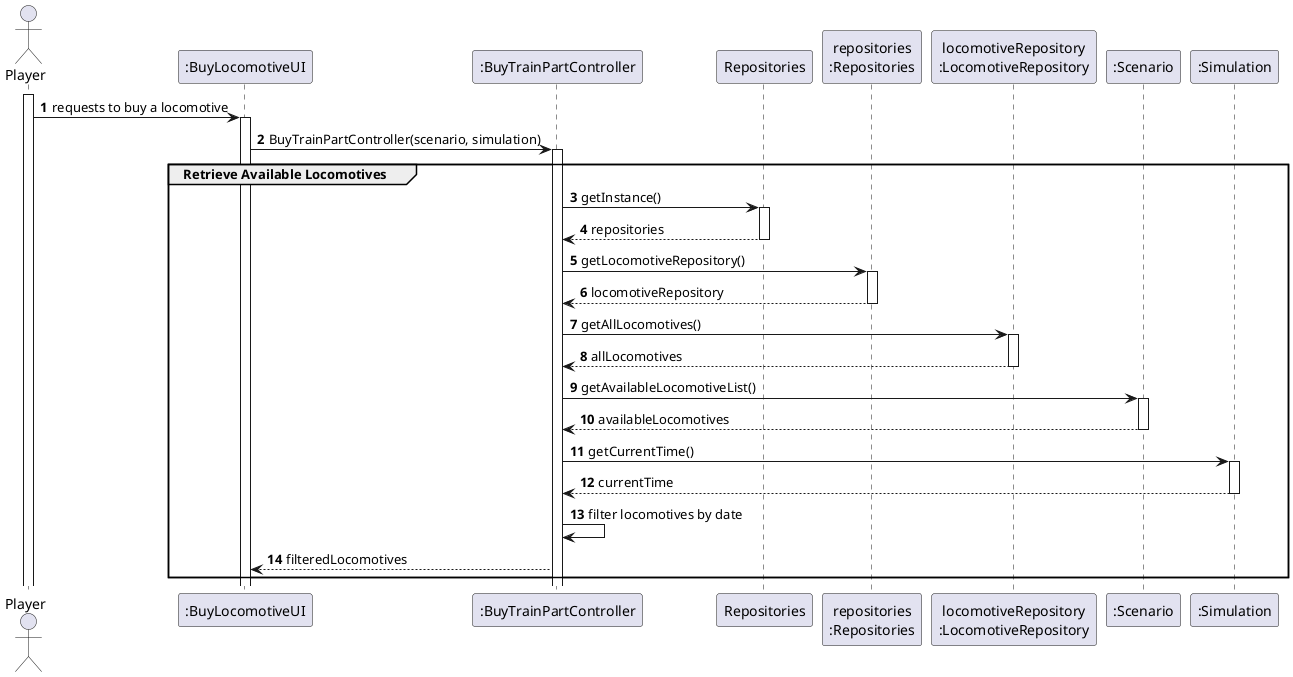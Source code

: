 @startuml retrieve_available_locomotives
skinparam packageStyle rectangle
skinparam shadowing false
skinparam linetype ortho
autonumber

actor "Player" as PLY
participant ":BuyLocomotiveUI" as UI
participant ":BuyTrainPartController" as CTRL
participant "Repositories" as REPOS
participant "repositories\n:Repositories" as REPOS_INST
participant "locomotiveRepository\n:LocomotiveRepository" as LOC_REP_INST
participant ":Scenario" as SCENARIO
participant ":Simulation" as SIMULATION

activate PLY
PLY -> UI : requests to buy a locomotive
activate UI
UI -> CTRL : BuyTrainPartController(scenario, simulation)
activate CTRL

group Retrieve Available Locomotives
    CTRL -> REPOS : getInstance()
    activate REPOS
    REPOS --> CTRL : repositories
    deactivate REPOS

    CTRL -> REPOS_INST : getLocomotiveRepository()
    activate REPOS_INST
    REPOS_INST --> CTRL : locomotiveRepository
    deactivate REPOS_INST

    CTRL -> LOC_REP_INST : getAllLocomotives()
    activate LOC_REP_INST
    LOC_REP_INST --> CTRL : allLocomotives
    deactivate LOC_REP_INST

    CTRL -> SCENARIO : getAvailableLocomotiveList()
    activate SCENARIO
    SCENARIO --> CTRL : availableLocomotives
    deactivate SCENARIO

    CTRL -> SIMULATION : getCurrentTime()
    activate SIMULATION
    SIMULATION --> CTRL : currentTime
    deactivate SIMULATION

    CTRL -> CTRL : filter locomotives by date
    CTRL --> UI : filteredLocomotives
end
@enduml
